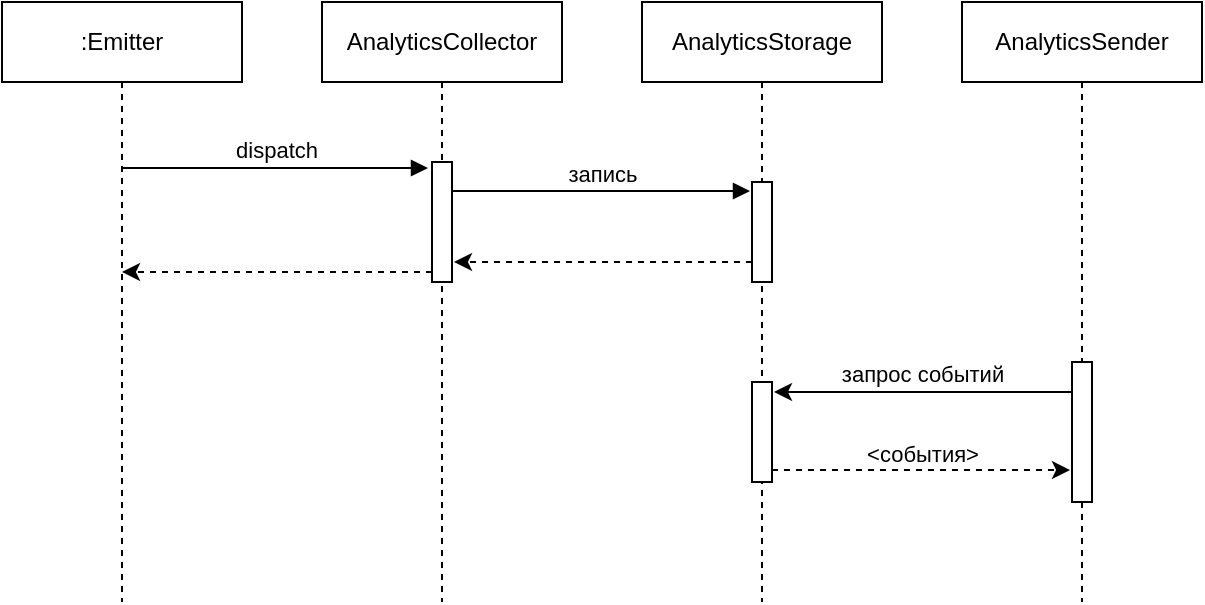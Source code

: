 <mxfile version="14.9.0" type="github">
  <diagram id="xTm7eNPgcMcKmOQ4rqYY" name="Page-1">
    <mxGraphModel dx="1426" dy="921" grid="1" gridSize="10" guides="1" tooltips="1" connect="1" arrows="1" fold="1" page="1" pageScale="1" pageWidth="827" pageHeight="1169" math="0" shadow="0">
      <root>
        <mxCell id="0" />
        <mxCell id="1" parent="0" />
        <mxCell id="TrryVYuE3cqbA7kc2MsO-6" value=":Emitter" style="shape=umlLifeline;perimeter=lifelinePerimeter;whiteSpace=wrap;html=1;container=1;collapsible=0;recursiveResize=0;outlineConnect=0;" vertex="1" parent="1">
          <mxGeometry x="80" y="40" width="120" height="300" as="geometry" />
        </mxCell>
        <mxCell id="TrryVYuE3cqbA7kc2MsO-8" value="AnalyticsCollector" style="shape=umlLifeline;perimeter=lifelinePerimeter;whiteSpace=wrap;html=1;container=1;collapsible=0;recursiveResize=0;outlineConnect=0;" vertex="1" parent="1">
          <mxGeometry x="240" y="40" width="120" height="300" as="geometry" />
        </mxCell>
        <mxCell id="TrryVYuE3cqbA7kc2MsO-9" value="&lt;span&gt;AnalyticsStorage&lt;/span&gt;" style="shape=umlLifeline;perimeter=lifelinePerimeter;whiteSpace=wrap;html=1;container=1;collapsible=0;recursiveResize=0;outlineConnect=0;" vertex="1" parent="1">
          <mxGeometry x="400" y="40" width="120" height="300" as="geometry" />
        </mxCell>
        <mxCell id="TrryVYuE3cqbA7kc2MsO-10" value="&lt;span&gt;AnalyticsSender&lt;/span&gt;" style="shape=umlLifeline;perimeter=lifelinePerimeter;whiteSpace=wrap;html=1;container=1;collapsible=0;recursiveResize=0;outlineConnect=0;" vertex="1" parent="1">
          <mxGeometry x="560" y="40" width="120" height="300" as="geometry" />
        </mxCell>
        <mxCell id="TrryVYuE3cqbA7kc2MsO-30" style="edgeStyle=elbowEdgeStyle;rounded=0;orthogonalLoop=1;jettySize=auto;elbow=vertical;html=1;dashed=1;startArrow=none;startFill=0;exitX=0;exitY=0.917;exitDx=0;exitDy=0;exitPerimeter=0;" edge="1" parent="1" source="TrryVYuE3cqbA7kc2MsO-11" target="TrryVYuE3cqbA7kc2MsO-6">
          <mxGeometry relative="1" as="geometry" />
        </mxCell>
        <mxCell id="TrryVYuE3cqbA7kc2MsO-11" value="" style="html=1;points=[];perimeter=orthogonalPerimeter;" vertex="1" parent="1">
          <mxGeometry x="295" y="120" width="10" height="60" as="geometry" />
        </mxCell>
        <mxCell id="TrryVYuE3cqbA7kc2MsO-12" value="dispatch" style="html=1;verticalAlign=bottom;startArrow=none;endArrow=block;startSize=8;edgeStyle=elbowEdgeStyle;elbow=vertical;entryX=-0.2;entryY=0.05;entryDx=0;entryDy=0;entryPerimeter=0;startFill=0;" edge="1" target="TrryVYuE3cqbA7kc2MsO-11" parent="1" source="TrryVYuE3cqbA7kc2MsO-6">
          <mxGeometry relative="1" as="geometry">
            <mxPoint x="235" y="120" as="sourcePoint" />
          </mxGeometry>
        </mxCell>
        <mxCell id="TrryVYuE3cqbA7kc2MsO-29" style="edgeStyle=elbowEdgeStyle;rounded=0;orthogonalLoop=1;jettySize=auto;elbow=vertical;html=1;startArrow=none;startFill=0;dashed=1;" edge="1" parent="1" source="TrryVYuE3cqbA7kc2MsO-13">
          <mxGeometry relative="1" as="geometry">
            <mxPoint x="306" y="170" as="targetPoint" />
          </mxGeometry>
        </mxCell>
        <mxCell id="TrryVYuE3cqbA7kc2MsO-13" value="" style="html=1;points=[];perimeter=orthogonalPerimeter;" vertex="1" parent="1">
          <mxGeometry x="455" y="130" width="10" height="50" as="geometry" />
        </mxCell>
        <mxCell id="TrryVYuE3cqbA7kc2MsO-14" value="запись" style="html=1;verticalAlign=bottom;startArrow=none;endArrow=block;startSize=8;edgeStyle=elbowEdgeStyle;elbow=vertical;entryX=-0.1;entryY=0.088;entryDx=0;entryDy=0;entryPerimeter=0;startFill=0;" edge="1" target="TrryVYuE3cqbA7kc2MsO-13" parent="1" source="TrryVYuE3cqbA7kc2MsO-11">
          <mxGeometry relative="1" as="geometry">
            <mxPoint x="395" y="130" as="sourcePoint" />
          </mxGeometry>
        </mxCell>
        <mxCell id="TrryVYuE3cqbA7kc2MsO-34" style="edgeStyle=elbowEdgeStyle;rounded=0;orthogonalLoop=1;jettySize=auto;elbow=vertical;html=1;entryX=-0.1;entryY=0.771;entryDx=0;entryDy=0;entryPerimeter=0;dashed=1;startArrow=none;startFill=0;" edge="1" parent="1" source="TrryVYuE3cqbA7kc2MsO-31" target="TrryVYuE3cqbA7kc2MsO-32">
          <mxGeometry relative="1" as="geometry" />
        </mxCell>
        <mxCell id="TrryVYuE3cqbA7kc2MsO-37" value="&amp;lt;события&amp;gt;" style="edgeLabel;html=1;align=center;verticalAlign=middle;resizable=0;points=[];" vertex="1" connectable="0" parent="TrryVYuE3cqbA7kc2MsO-34">
          <mxGeometry x="-0.128" y="2" relative="1" as="geometry">
            <mxPoint x="10" y="-6" as="offset" />
          </mxGeometry>
        </mxCell>
        <mxCell id="TrryVYuE3cqbA7kc2MsO-31" value="" style="html=1;points=[];perimeter=orthogonalPerimeter;" vertex="1" parent="1">
          <mxGeometry x="455" y="230" width="10" height="50" as="geometry" />
        </mxCell>
        <mxCell id="TrryVYuE3cqbA7kc2MsO-33" style="edgeStyle=elbowEdgeStyle;rounded=0;orthogonalLoop=1;jettySize=auto;elbow=vertical;html=1;entryX=1.1;entryY=0.1;entryDx=0;entryDy=0;entryPerimeter=0;startArrow=none;startFill=0;" edge="1" parent="1" source="TrryVYuE3cqbA7kc2MsO-32" target="TrryVYuE3cqbA7kc2MsO-31">
          <mxGeometry relative="1" as="geometry" />
        </mxCell>
        <mxCell id="TrryVYuE3cqbA7kc2MsO-36" value="запрос событий" style="edgeLabel;html=1;align=center;verticalAlign=middle;resizable=0;points=[];" vertex="1" connectable="0" parent="TrryVYuE3cqbA7kc2MsO-33">
          <mxGeometry x="0.195" y="2" relative="1" as="geometry">
            <mxPoint x="14" y="-11" as="offset" />
          </mxGeometry>
        </mxCell>
        <mxCell id="TrryVYuE3cqbA7kc2MsO-32" value="" style="html=1;points=[];perimeter=orthogonalPerimeter;" vertex="1" parent="1">
          <mxGeometry x="615" y="220" width="10" height="70" as="geometry" />
        </mxCell>
      </root>
    </mxGraphModel>
  </diagram>
</mxfile>
